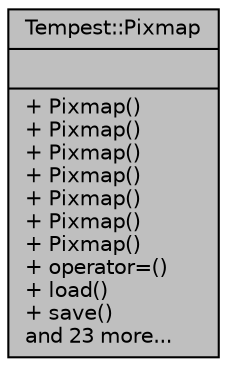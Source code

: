 digraph "Tempest::Pixmap"
{
  edge [fontname="Helvetica",fontsize="10",labelfontname="Helvetica",labelfontsize="10"];
  node [fontname="Helvetica",fontsize="10",shape=record];
  Node1 [label="{Tempest::Pixmap\n||+ Pixmap()\l+ Pixmap()\l+ Pixmap()\l+ Pixmap()\l+ Pixmap()\l+ Pixmap()\l+ Pixmap()\l+ operator=()\l+ load()\l+ save()\land 23 more...\l}",height=0.2,width=0.4,color="black", fillcolor="grey75", style="filled", fontcolor="black"];
}
